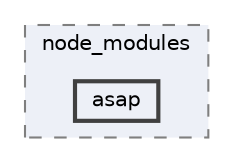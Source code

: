digraph "pkiclassroomrescheduler/src/main/frontend/node_modules/asap"
{
 // LATEX_PDF_SIZE
  bgcolor="transparent";
  edge [fontname=Helvetica,fontsize=10,labelfontname=Helvetica,labelfontsize=10];
  node [fontname=Helvetica,fontsize=10,shape=box,height=0.2,width=0.4];
  compound=true
  subgraph clusterdir_72953eda66ccb3a2722c28e1c3e6c23b {
    graph [ bgcolor="#edf0f7", pencolor="grey50", label="node_modules", fontname=Helvetica,fontsize=10 style="filled,dashed", URL="dir_72953eda66ccb3a2722c28e1c3e6c23b.html",tooltip=""]
  dir_20014530ed261178f263466ebcd772f6 [label="asap", fillcolor="#edf0f7", color="grey25", style="filled,bold", URL="dir_20014530ed261178f263466ebcd772f6.html",tooltip=""];
  }
}
